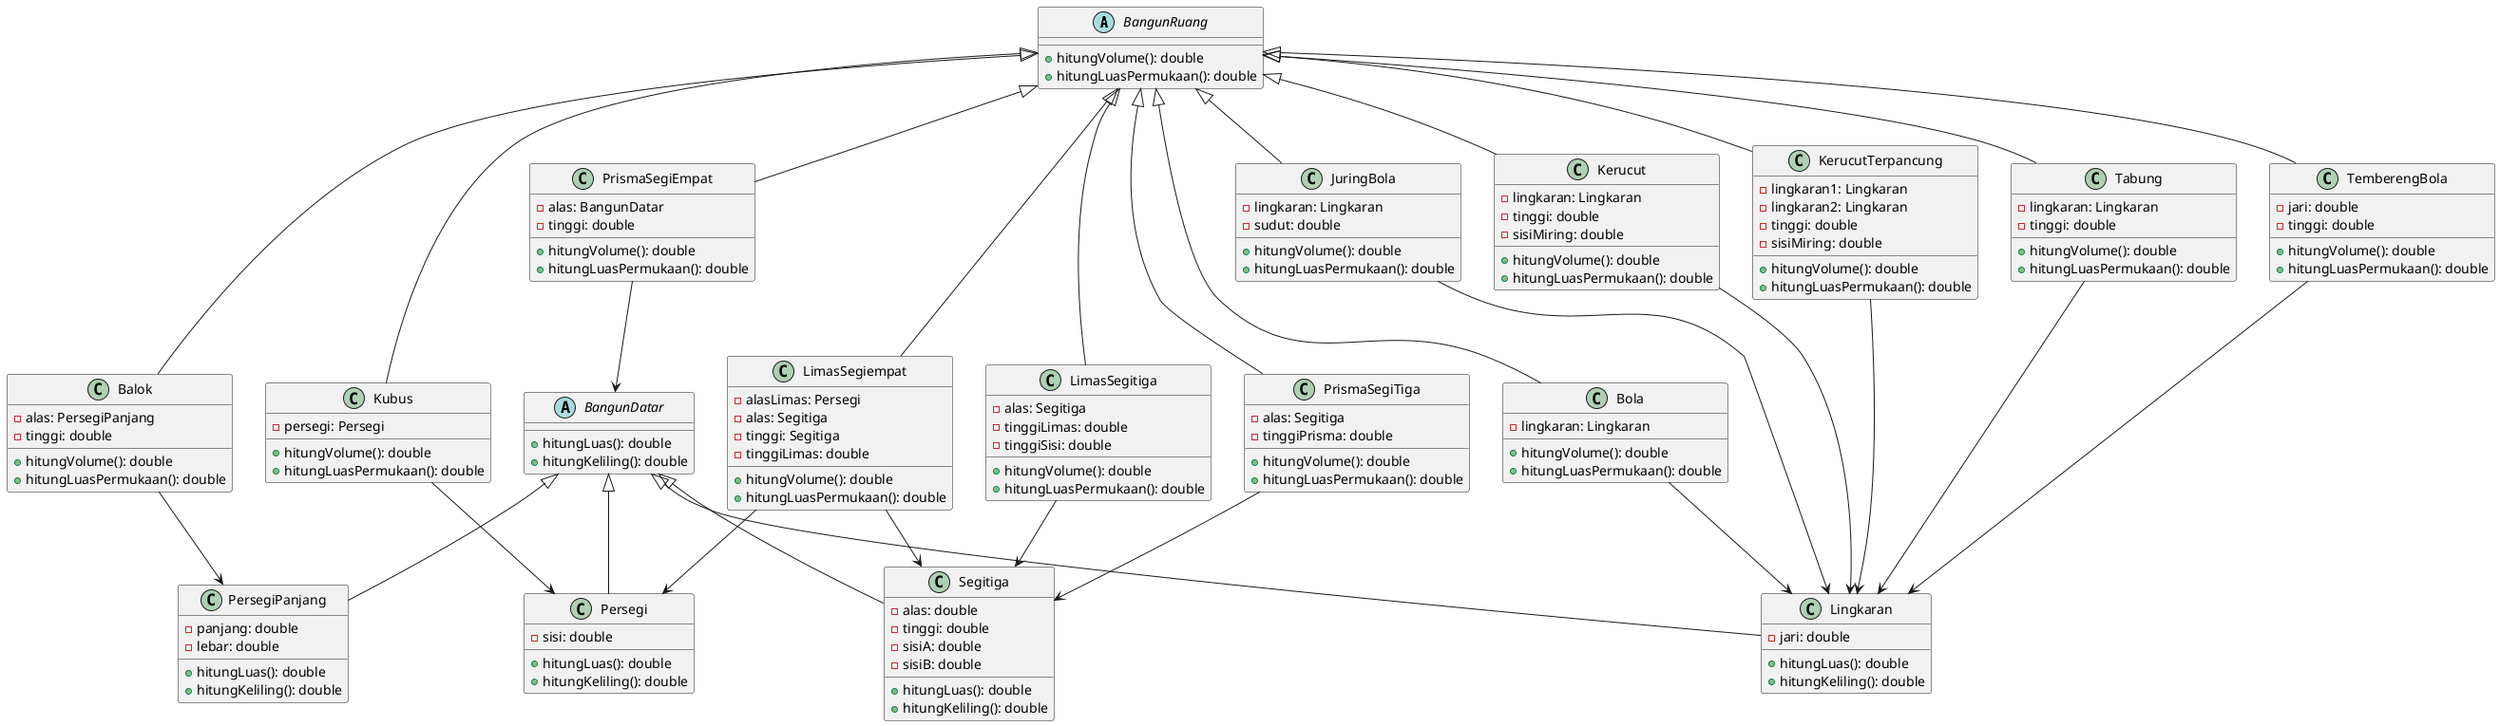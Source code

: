 @startuml

' Abstract Classes
abstract class BangunRuang {
    +hitungVolume(): double
    +hitungLuasPermukaan(): double
}

abstract class BangunDatar {
    +hitungLuas(): double
    +hitungKeliling(): double
}

' Bangun Datar Classes
class Persegi {
    -sisi: double
    +hitungLuas(): double
    +hitungKeliling(): double
}

class PersegiPanjang {
    -panjang: double
    -lebar: double
    +hitungLuas(): double
    +hitungKeliling(): double
}

class Lingkaran {
    -jari: double
    +hitungLuas(): double
    +hitungKeliling(): double
}

class Segitiga {
    -alas: double
    -tinggi: double
    -sisiA: double
    -sisiB: double
    +hitungLuas(): double
    +hitungKeliling(): double
}

' Bangun Ruang Classes
class Balok {
    -alas: PersegiPanjang
    -tinggi: double
    +hitungVolume(): double
    +hitungLuasPermukaan(): double
}

class Bola {
    -lingkaran: Lingkaran
    +hitungVolume(): double
    +hitungLuasPermukaan(): double
}

class JuringBola {
    -lingkaran: Lingkaran
    -sudut: double
    +hitungVolume(): double
    +hitungLuasPermukaan(): double
}

class Kerucut {
    -lingkaran: Lingkaran
    -tinggi: double
    -sisiMiring: double
    +hitungVolume(): double
    +hitungLuasPermukaan(): double
}

class KerucutTerpancung {
    -lingkaran1: Lingkaran
    -lingkaran2: Lingkaran
    -tinggi: double
    -sisiMiring: double
    +hitungVolume(): double
    +hitungLuasPermukaan(): double
}

class Kubus {
    -persegi: Persegi
    +hitungVolume(): double
    +hitungLuasPermukaan(): double
}

class LimasSegiempat {
    -alasLimas: Persegi
    -alas: Segitiga
    -tinggi: Segitiga
    -tinggiLimas: double
    +hitungVolume(): double
    +hitungLuasPermukaan(): double
}

class LimasSegitiga {
    -alas: Segitiga
    -tinggiLimas: double
    -tinggiSisi: double
    +hitungVolume(): double
    +hitungLuasPermukaan(): double
}

class PrismaSegiEmpat {
    -alas: BangunDatar
    -tinggi: double
    +hitungVolume(): double
    +hitungLuasPermukaan(): double
}

class PrismaSegiTiga {
    -alas: Segitiga
    -tinggiPrisma: double
    +hitungVolume(): double
    +hitungLuasPermukaan(): double
}

class Tabung {
    -lingkaran: Lingkaran
    -tinggi: double
    +hitungVolume(): double
    +hitungLuasPermukaan(): double
}

class TemberengBola {
    -jari: double
    -tinggi: double
    +hitungVolume(): double
    +hitungLuasPermukaan(): double
}

' Inheritance
BangunRuang <|-- Balok
BangunRuang <|-- Bola
BangunRuang <|-- JuringBola
BangunRuang <|-- Kerucut
BangunRuang <|-- KerucutTerpancung
BangunRuang <|-- Kubus
BangunRuang <|-- LimasSegiempat
BangunRuang <|-- LimasSegitiga
BangunRuang <|-- PrismaSegiEmpat
BangunRuang <|-- PrismaSegiTiga
BangunRuang <|-- Tabung
BangunRuang <|-- TemberengBola

BangunDatar <|-- Persegi
BangunDatar <|-- PersegiPanjang
BangunDatar <|-- Lingkaran
BangunDatar <|-- Segitiga

' Composition / Aggregation
Balok --> PersegiPanjang
Bola --> Lingkaran
JuringBola --> Lingkaran
Kerucut --> Lingkaran
KerucutTerpancung --> Lingkaran
Kubus --> Persegi
LimasSegiempat --> Persegi
LimasSegiempat --> Segitiga
LimasSegitiga --> Segitiga
PrismaSegiEmpat --> BangunDatar
PrismaSegiTiga --> Segitiga
Tabung --> Lingkaran
TemberengBola --> Lingkaran

@enduml
